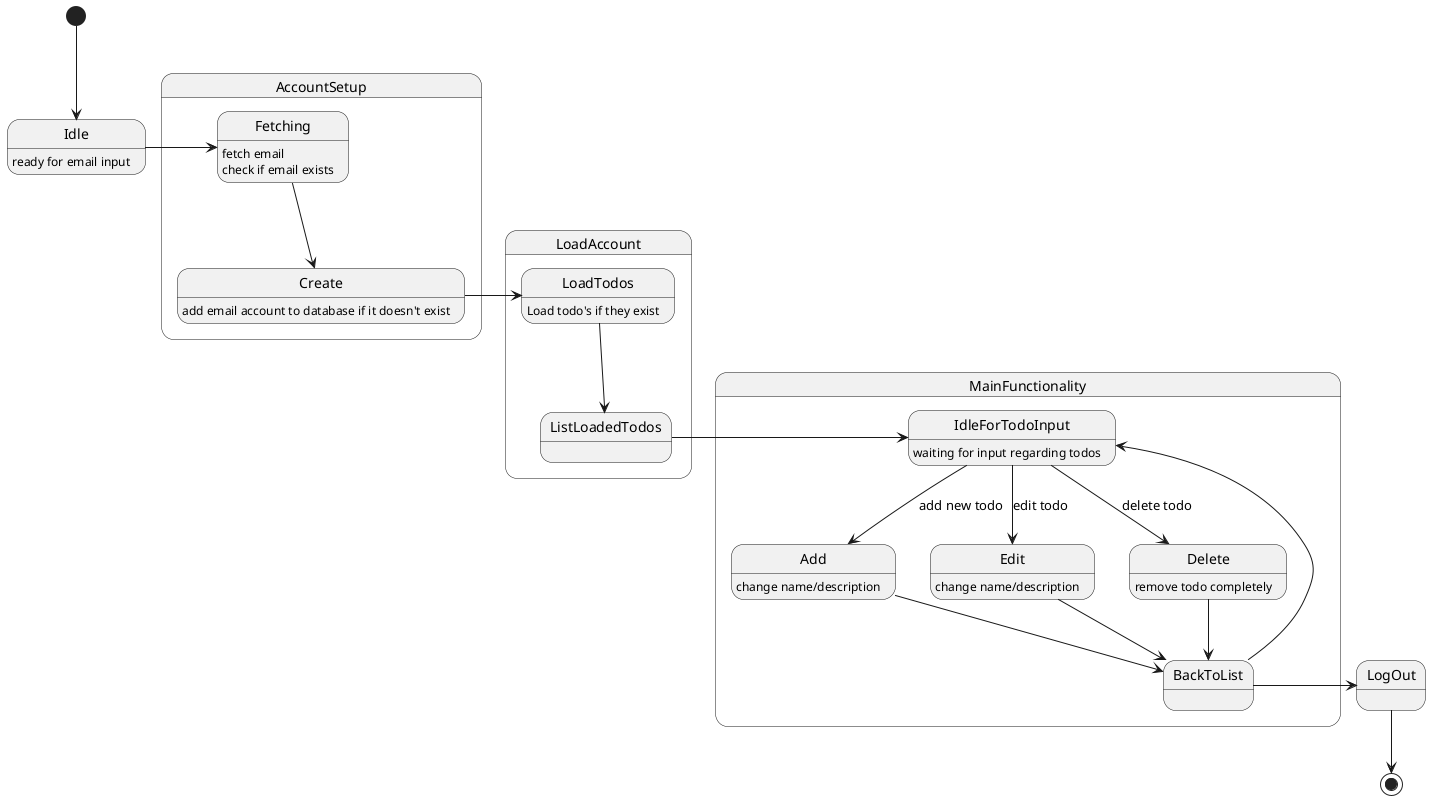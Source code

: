 @startuml

[*] --> Idle
Idle: ready for email input
state AccountSetup {
Idle -> Fetching
Fetching: fetch email
Fetching: check if email exists
Fetching --> Create
Create: add email account to database if it doesn't exist
}

state LoadAccount {
LoadTodos: Load todo's if they exist
LoadTodos --> ListLoadedTodos
Create -> LoadTodos
}

state MainFunctionality {

ListLoadedTodos -> IdleForTodoInput
IdleForTodoInput: waiting for input regarding todos

IdleForTodoInput --> Add : add new todo
Add: change name/description

IdleForTodoInput --> Edit : edit todo
Edit: change name/description

IdleForTodoInput --> Delete : delete todo
Delete: remove todo completely

Add --> BackToList
Edit --> BackToList
Delete --> BackToList

BackToList -> IdleForTodoInput
}
BackToList -> LogOut
LogOut -->[*]

@enduml
